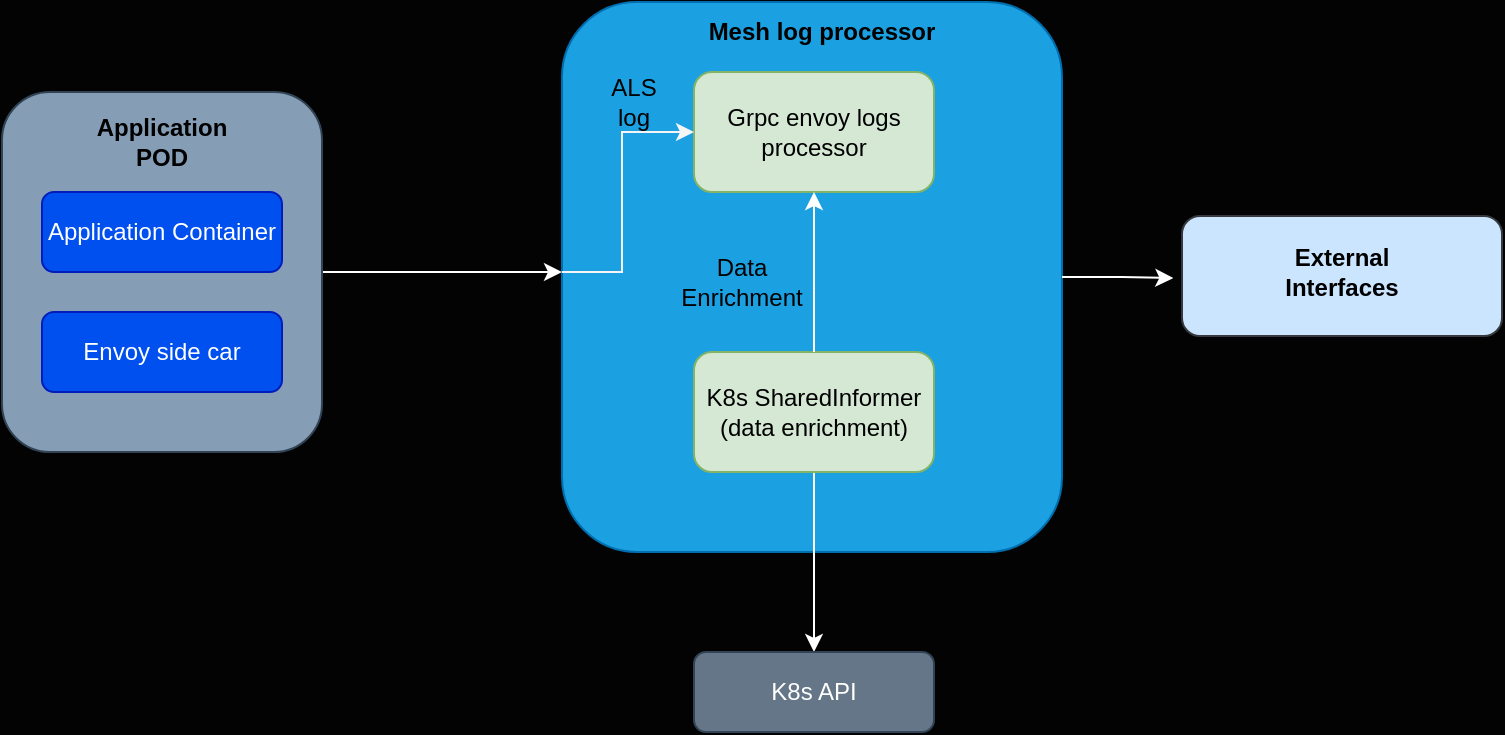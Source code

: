 <mxfile version="22.0.6" type="device">
  <diagram name="Page-1" id="cX5Nr_QrJeYh4_xYCLm1">
    <mxGraphModel dx="1021" dy="651" grid="1" gridSize="10" guides="1" tooltips="1" connect="1" arrows="1" fold="1" page="1" pageScale="1" pageWidth="1100" pageHeight="850" background="#030303" math="0" shadow="0">
      <root>
        <mxCell id="0" />
        <mxCell id="1" parent="0" />
        <mxCell id="g-rzYTZ_cfiE1wiw2gDc-7" value="" style="rounded=1;whiteSpace=wrap;html=1;fillColor=#1ba1e2;strokeColor=#006EAF;fontColor=#ffffff;" vertex="1" parent="1">
          <mxGeometry x="380" y="235" width="250" height="275" as="geometry" />
        </mxCell>
        <mxCell id="g-rzYTZ_cfiE1wiw2gDc-8" style="edgeStyle=orthogonalEdgeStyle;rounded=0;orthogonalLoop=1;jettySize=auto;html=1;strokeColor=#FFFFFF;" edge="1" parent="1" source="g-rzYTZ_cfiE1wiw2gDc-3">
          <mxGeometry relative="1" as="geometry">
            <mxPoint x="380" y="370" as="targetPoint" />
          </mxGeometry>
        </mxCell>
        <mxCell id="g-rzYTZ_cfiE1wiw2gDc-3" value="" style="rounded=1;whiteSpace=wrap;html=1;fillColor=#869EB5;strokeColor=#314354;fontColor=#ffffff;" vertex="1" parent="1">
          <mxGeometry x="100" y="280" width="160" height="180" as="geometry" />
        </mxCell>
        <mxCell id="g-rzYTZ_cfiE1wiw2gDc-1" value="Envoy side car" style="rounded=1;whiteSpace=wrap;html=1;fillColor=#0050ef;strokeColor=#001DBC;fontColor=#ffffff;" vertex="1" parent="1">
          <mxGeometry x="120" y="390" width="120" height="40" as="geometry" />
        </mxCell>
        <mxCell id="g-rzYTZ_cfiE1wiw2gDc-2" value="Application Container" style="rounded=1;whiteSpace=wrap;html=1;fillColor=#0050ef;strokeColor=#001DBC;fontColor=#ffffff;" vertex="1" parent="1">
          <mxGeometry x="120" y="330" width="120" height="40" as="geometry" />
        </mxCell>
        <mxCell id="g-rzYTZ_cfiE1wiw2gDc-5" value="Grpc envoy logs processor" style="rounded=1;whiteSpace=wrap;html=1;fillColor=#d5e8d4;strokeColor=#82b366;" vertex="1" parent="1">
          <mxGeometry x="446" y="270" width="120" height="60" as="geometry" />
        </mxCell>
        <mxCell id="g-rzYTZ_cfiE1wiw2gDc-21" style="edgeStyle=orthogonalEdgeStyle;rounded=0;orthogonalLoop=1;jettySize=auto;html=1;entryX=0.5;entryY=0;entryDx=0;entryDy=0;strokeColor=#FFFFFF;" edge="1" parent="1" source="g-rzYTZ_cfiE1wiw2gDc-6" target="g-rzYTZ_cfiE1wiw2gDc-20">
          <mxGeometry relative="1" as="geometry" />
        </mxCell>
        <mxCell id="g-rzYTZ_cfiE1wiw2gDc-6" value="&lt;div&gt;K8s SharedInformer&lt;/div&gt;&lt;div&gt;(data enrichment)&lt;br&gt;&lt;/div&gt;" style="rounded=1;whiteSpace=wrap;html=1;fillColor=#d5e8d4;strokeColor=#82b366;" vertex="1" parent="1">
          <mxGeometry x="446" y="410" width="120" height="60" as="geometry" />
        </mxCell>
        <mxCell id="g-rzYTZ_cfiE1wiw2gDc-11" value="" style="endArrow=classic;html=1;rounded=0;entryX=0;entryY=0.5;entryDx=0;entryDy=0;strokeColor=#F5F5F5;" edge="1" parent="1" target="g-rzYTZ_cfiE1wiw2gDc-5">
          <mxGeometry width="50" height="50" relative="1" as="geometry">
            <mxPoint x="380" y="370" as="sourcePoint" />
            <mxPoint x="430" y="320" as="targetPoint" />
            <Array as="points">
              <mxPoint x="410" y="370" />
              <mxPoint x="410" y="300" />
            </Array>
          </mxGeometry>
        </mxCell>
        <mxCell id="g-rzYTZ_cfiE1wiw2gDc-12" value="" style="endArrow=classic;html=1;rounded=0;exitX=0.5;exitY=0;exitDx=0;exitDy=0;entryX=0.5;entryY=1;entryDx=0;entryDy=0;strokeColor=#FFFFFF;" edge="1" parent="1" source="g-rzYTZ_cfiE1wiw2gDc-6" target="g-rzYTZ_cfiE1wiw2gDc-5">
          <mxGeometry width="50" height="50" relative="1" as="geometry">
            <mxPoint x="500" y="410" as="sourcePoint" />
            <mxPoint x="550" y="360" as="targetPoint" />
          </mxGeometry>
        </mxCell>
        <mxCell id="g-rzYTZ_cfiE1wiw2gDc-14" value="" style="rounded=1;whiteSpace=wrap;html=1;fillColor=#cce5ff;strokeColor=#36393d;" vertex="1" parent="1">
          <mxGeometry x="690" y="342" width="160" height="60" as="geometry" />
        </mxCell>
        <mxCell id="g-rzYTZ_cfiE1wiw2gDc-15" value="External Interfaces" style="text;html=1;strokeColor=none;fillColor=none;align=center;verticalAlign=middle;whiteSpace=wrap;rounded=0;fontStyle=1" vertex="1" parent="1">
          <mxGeometry x="740" y="355" width="60" height="30" as="geometry" />
        </mxCell>
        <mxCell id="g-rzYTZ_cfiE1wiw2gDc-16" value="Application POD" style="text;html=1;strokeColor=none;fillColor=none;align=center;verticalAlign=middle;whiteSpace=wrap;rounded=0;fontStyle=1" vertex="1" parent="1">
          <mxGeometry x="150" y="290" width="60" height="30" as="geometry" />
        </mxCell>
        <mxCell id="g-rzYTZ_cfiE1wiw2gDc-17" value="&lt;div&gt;ALS &lt;br&gt;&lt;/div&gt;&lt;div&gt;log&lt;br&gt;&lt;/div&gt;" style="text;html=1;strokeColor=none;fillColor=none;align=center;verticalAlign=middle;whiteSpace=wrap;rounded=0;" vertex="1" parent="1">
          <mxGeometry x="386" y="270" width="60" height="30" as="geometry" />
        </mxCell>
        <mxCell id="g-rzYTZ_cfiE1wiw2gDc-18" value="Data Enrichment" style="text;html=1;strokeColor=none;fillColor=none;align=center;verticalAlign=middle;whiteSpace=wrap;rounded=0;" vertex="1" parent="1">
          <mxGeometry x="440" y="360" width="60" height="30" as="geometry" />
        </mxCell>
        <mxCell id="g-rzYTZ_cfiE1wiw2gDc-19" style="edgeStyle=orthogonalEdgeStyle;rounded=0;orthogonalLoop=1;jettySize=auto;html=1;exitX=0.5;exitY=1;exitDx=0;exitDy=0;" edge="1" parent="1" source="g-rzYTZ_cfiE1wiw2gDc-18" target="g-rzYTZ_cfiE1wiw2gDc-18">
          <mxGeometry relative="1" as="geometry" />
        </mxCell>
        <mxCell id="g-rzYTZ_cfiE1wiw2gDc-20" value="&lt;div&gt;K8s API&lt;/div&gt;" style="rounded=1;whiteSpace=wrap;html=1;fillColor=#647687;fontColor=#ffffff;strokeColor=#314354;" vertex="1" parent="1">
          <mxGeometry x="446" y="560" width="120" height="40" as="geometry" />
        </mxCell>
        <mxCell id="g-rzYTZ_cfiE1wiw2gDc-25" style="edgeStyle=orthogonalEdgeStyle;rounded=0;orthogonalLoop=1;jettySize=auto;html=1;exitX=1;exitY=0.5;exitDx=0;exitDy=0;entryX=-0.027;entryY=0.517;entryDx=0;entryDy=0;entryPerimeter=0;strokeColor=#FFFFFF;" edge="1" parent="1" source="g-rzYTZ_cfiE1wiw2gDc-7" target="g-rzYTZ_cfiE1wiw2gDc-14">
          <mxGeometry relative="1" as="geometry" />
        </mxCell>
        <mxCell id="g-rzYTZ_cfiE1wiw2gDc-26" style="edgeStyle=orthogonalEdgeStyle;rounded=0;orthogonalLoop=1;jettySize=auto;html=1;exitX=0.5;exitY=1;exitDx=0;exitDy=0;" edge="1" parent="1" source="g-rzYTZ_cfiE1wiw2gDc-3" target="g-rzYTZ_cfiE1wiw2gDc-3">
          <mxGeometry relative="1" as="geometry" />
        </mxCell>
        <mxCell id="g-rzYTZ_cfiE1wiw2gDc-27" value="Mesh log processor" style="text;html=1;strokeColor=none;fillColor=none;align=center;verticalAlign=middle;whiteSpace=wrap;rounded=0;fontStyle=1" vertex="1" parent="1">
          <mxGeometry x="450" y="235" width="120" height="30" as="geometry" />
        </mxCell>
      </root>
    </mxGraphModel>
  </diagram>
</mxfile>
